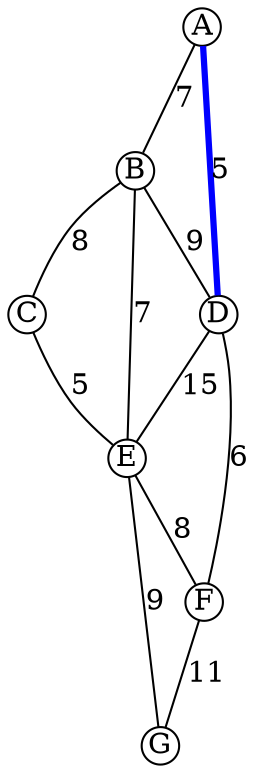 graph Demo {
      node [height=0.25,width=0.25,fixedsize=true]
      A -- B [label="7", len=1.2]
      A -- D [label="5", len=1.0, penwidth=3, color="blue"]
      B -- D [label="9", len=1.4]
      B -- C [label="8", len=1.3]
      B -- E [label="7", len=1.2]
      C -- E [label="5", len=1.0]
      D -- E [label="15",len=2.0]
      D -- F [label="6", len=1.1]
      E -- F [label="8", len=1.3]
      E -- G [label="9", len=1.4]
      F -- G [label="11",len=1.6] 
}
